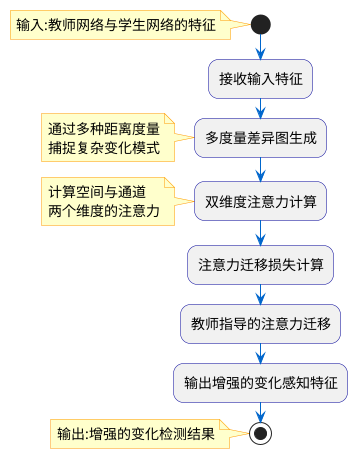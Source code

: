@startuml 差异图注意力迁移流程图-简化版
skinparam backgroundColor white
skinparam roundcorner 20
skinparam ArrowColor #0066CC
skinparam ActivityBorderColor #000099
skinparam ActivityFontSize 14
skinparam noteBorderColor #FF9900
skinparam noteFontSize 14
skinparam noteBackgroundColor #FFFFCC

start
note left: 输入:教师网络与学生网络的特征

:接收输入特征;

:多度量差异图生成;
note left: 通过多种距离度量\n捕捉复杂变化模式

:双维度注意力计算;
note left: 计算空间与通道\n两个维度的注意力

:注意力迁移损失计算;

:教师指导的注意力迁移;

:输出增强的变化感知特征;

stop
note left: 输出:增强的变化检测结果
@enduml 